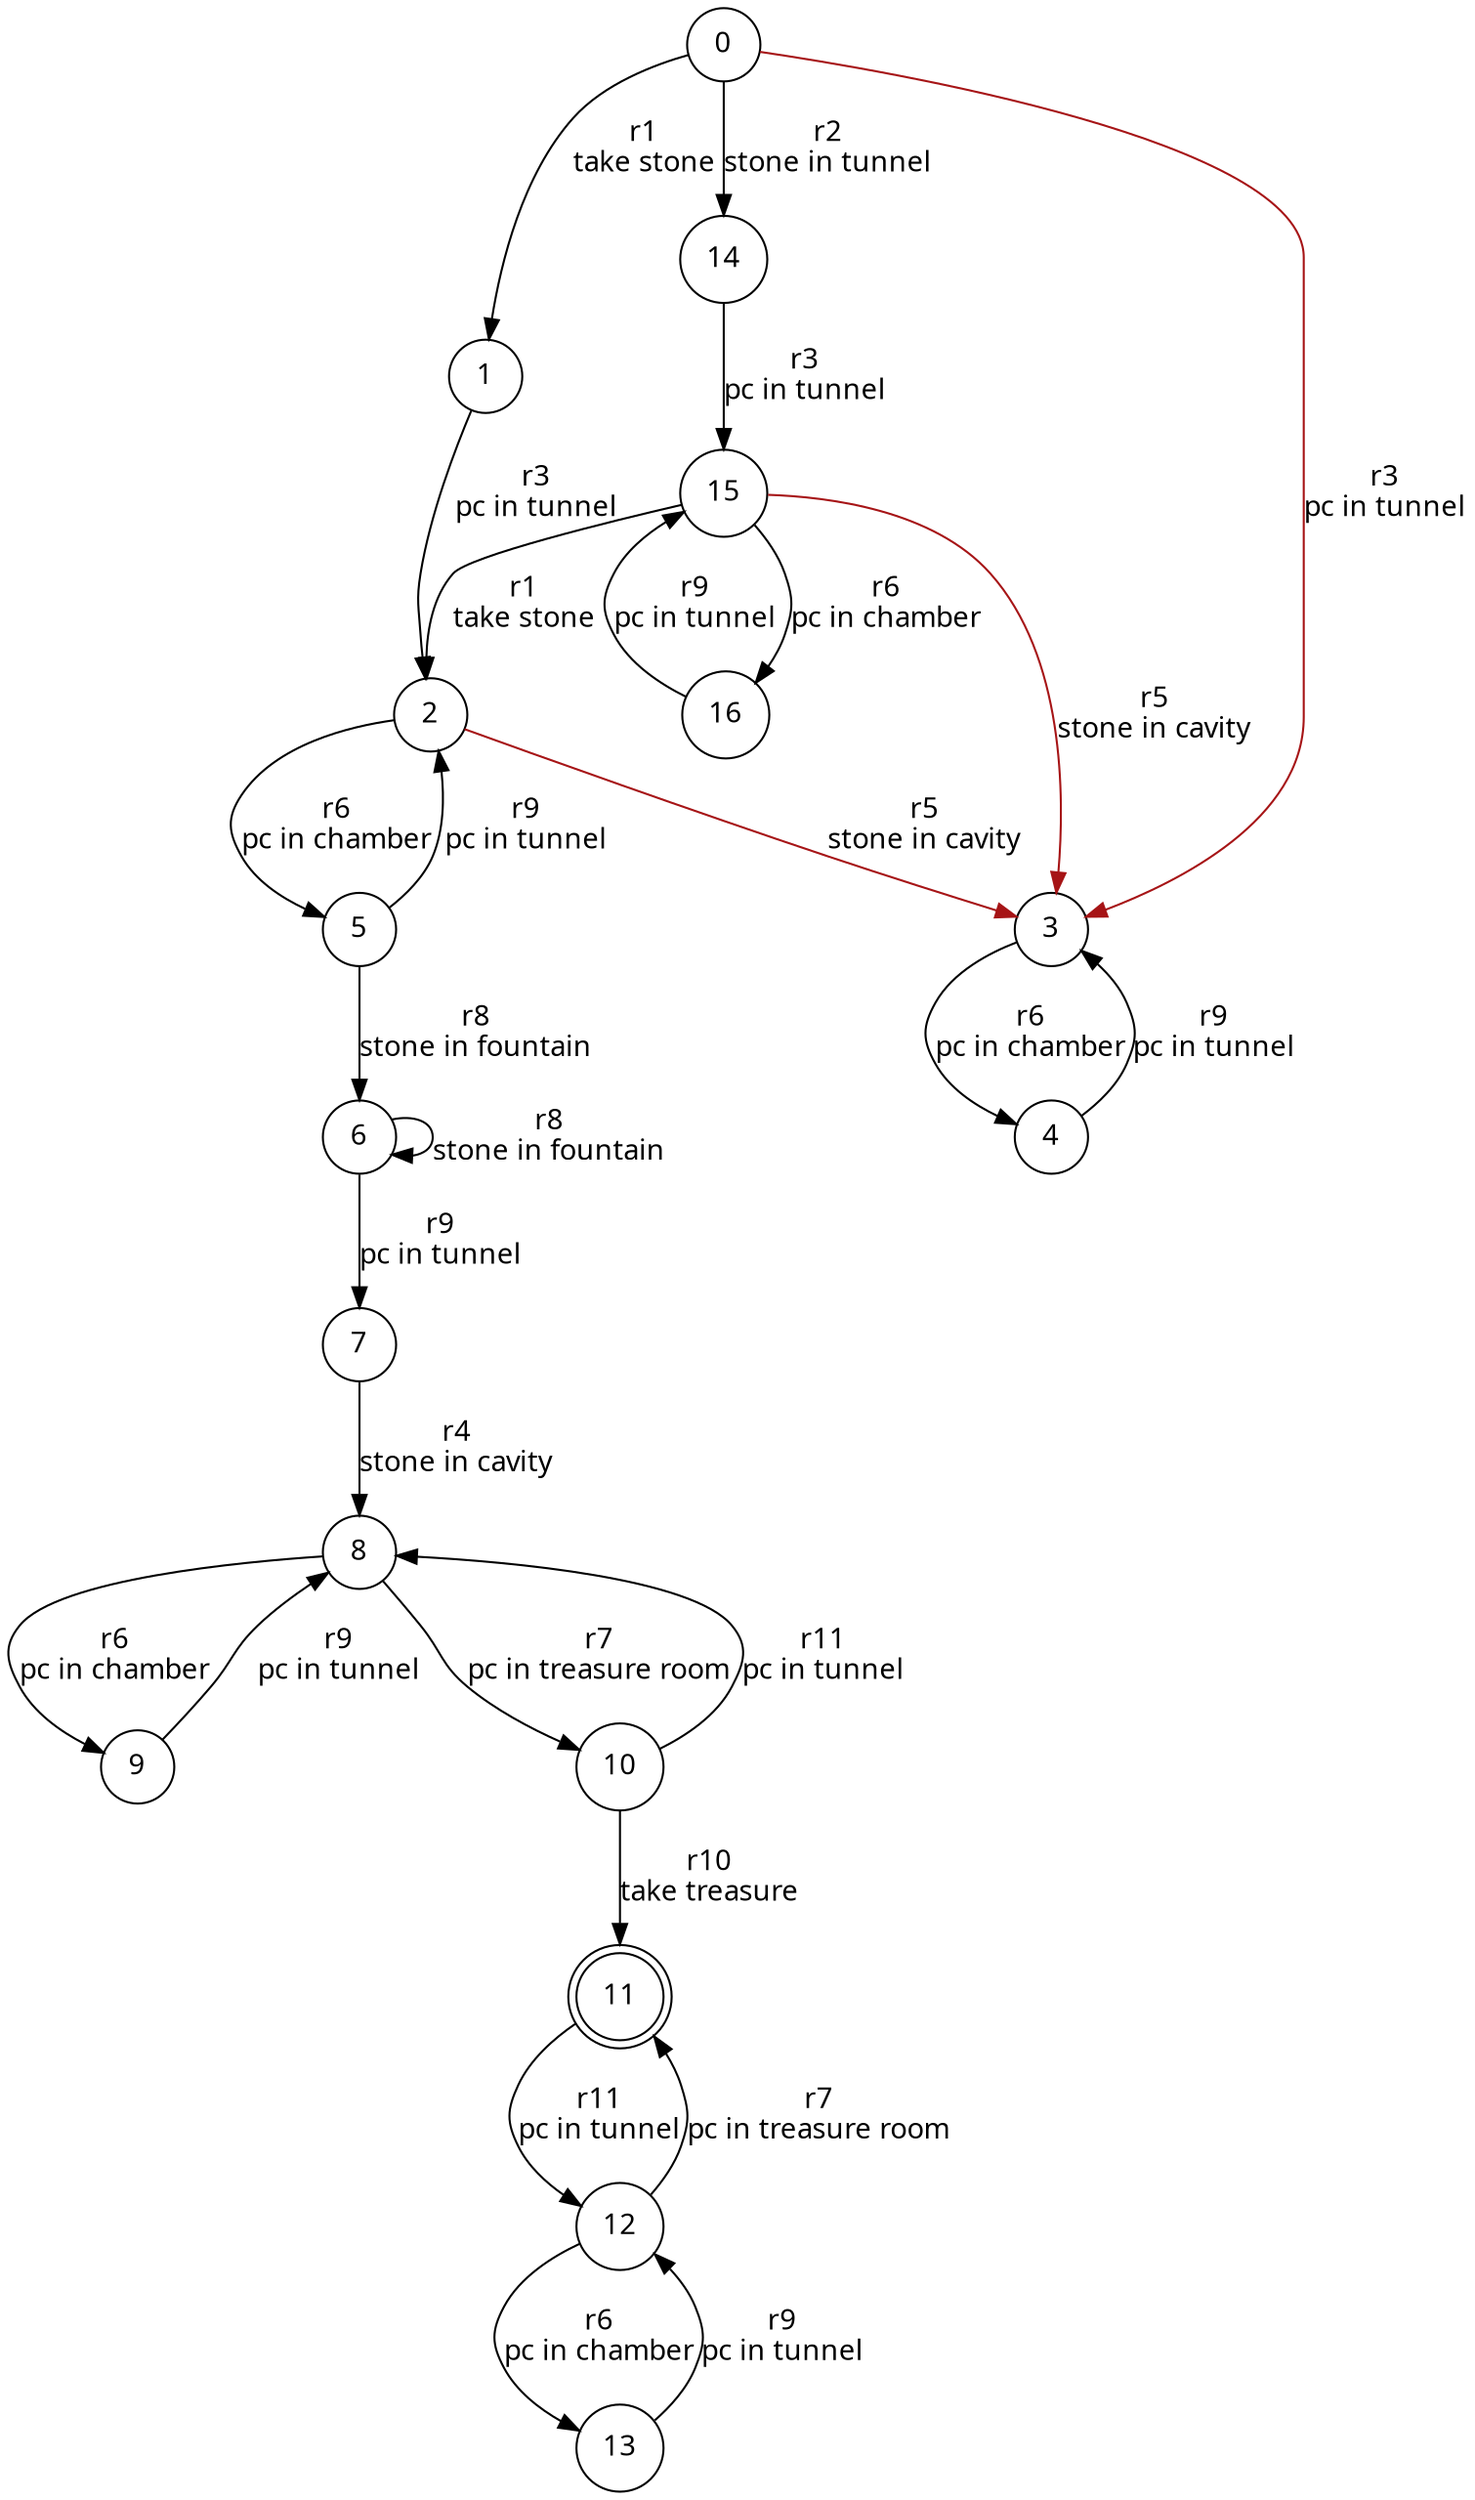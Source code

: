 digraph rules {
  node [shape=circle, fontname=Avenir];
  edge [fontname=Avenir];

  s0 [label="0"];
  s0 -> s1 [label="r1\ntake stone"];
  s0 -> s14 [label="r2\nstone in tunnel"];
  s0 -> s3 [label="r3\npc in tunnel", color="#a61416"];

  s1 [label="1"];
  s1 -> s2 [label="r3\npc in tunnel"];

  s2 [label="2"];
  s2 -> s3 [label="r5\nstone in cavity", color="#a61416"];
  s2 -> s5 [label="r6\npc in chamber"];

  s3 [label="3"];
  s3 -> s4 [label="r6\npc in chamber"];

  s4 [label="4"];
  s4 -> s3 [label="r9\npc in tunnel"];

  s5 [label="5"];
  s5 -> s6 [label="r8\nstone in fountain"];
  s5 -> s2 [label="r9\npc in tunnel"];

  s6 [label="6"];
  s6 -> s6 [label="r8\nstone in fountain"];
  s6 -> s7 [label="r9\npc in tunnel"];

  s7 [label="7"];
  s7 -> s8 [label="r4\nstone in cavity"];

  s8 [label="8"];
  s8 -> s9 [label="r6\npc in chamber"];
  s8 -> s10 [label="r7\npc in treasure room"];

  s9 [label="9"];
  s9 -> s8 [label="r9\npc in tunnel"];

  s10 [label="10"];
  s10 -> s11 [label="r10\ntake treasure"];
  s10 -> s8 [label="r11\npc in tunnel"];

  s11 [label="11", shape="doublecircle"];
  s11 -> s12 [label="r11\npc in tunnel"];

  s12 [label="12"];
  s12 -> s13 [label="r6\npc in chamber"];
  s12 -> s11 [label="r7\npc in treasure room"];

  s13 [label="13"];
  s13 -> s12 [label="r9\npc in tunnel"];

  s14 [label="14"];
  s14 -> s15 [label="r3\npc in tunnel"];

  s15 [label="15"];
  s15 -> s2 [label="r1\ntake stone"];
  s15 -> s3 [label="r5\nstone in cavity", color="#a61416"];
  s15 -> s16 [label="r6\npc in chamber"];

  s16 [label="16"];
  s16 -> s15 [label="r9\npc in tunnel"];

}
